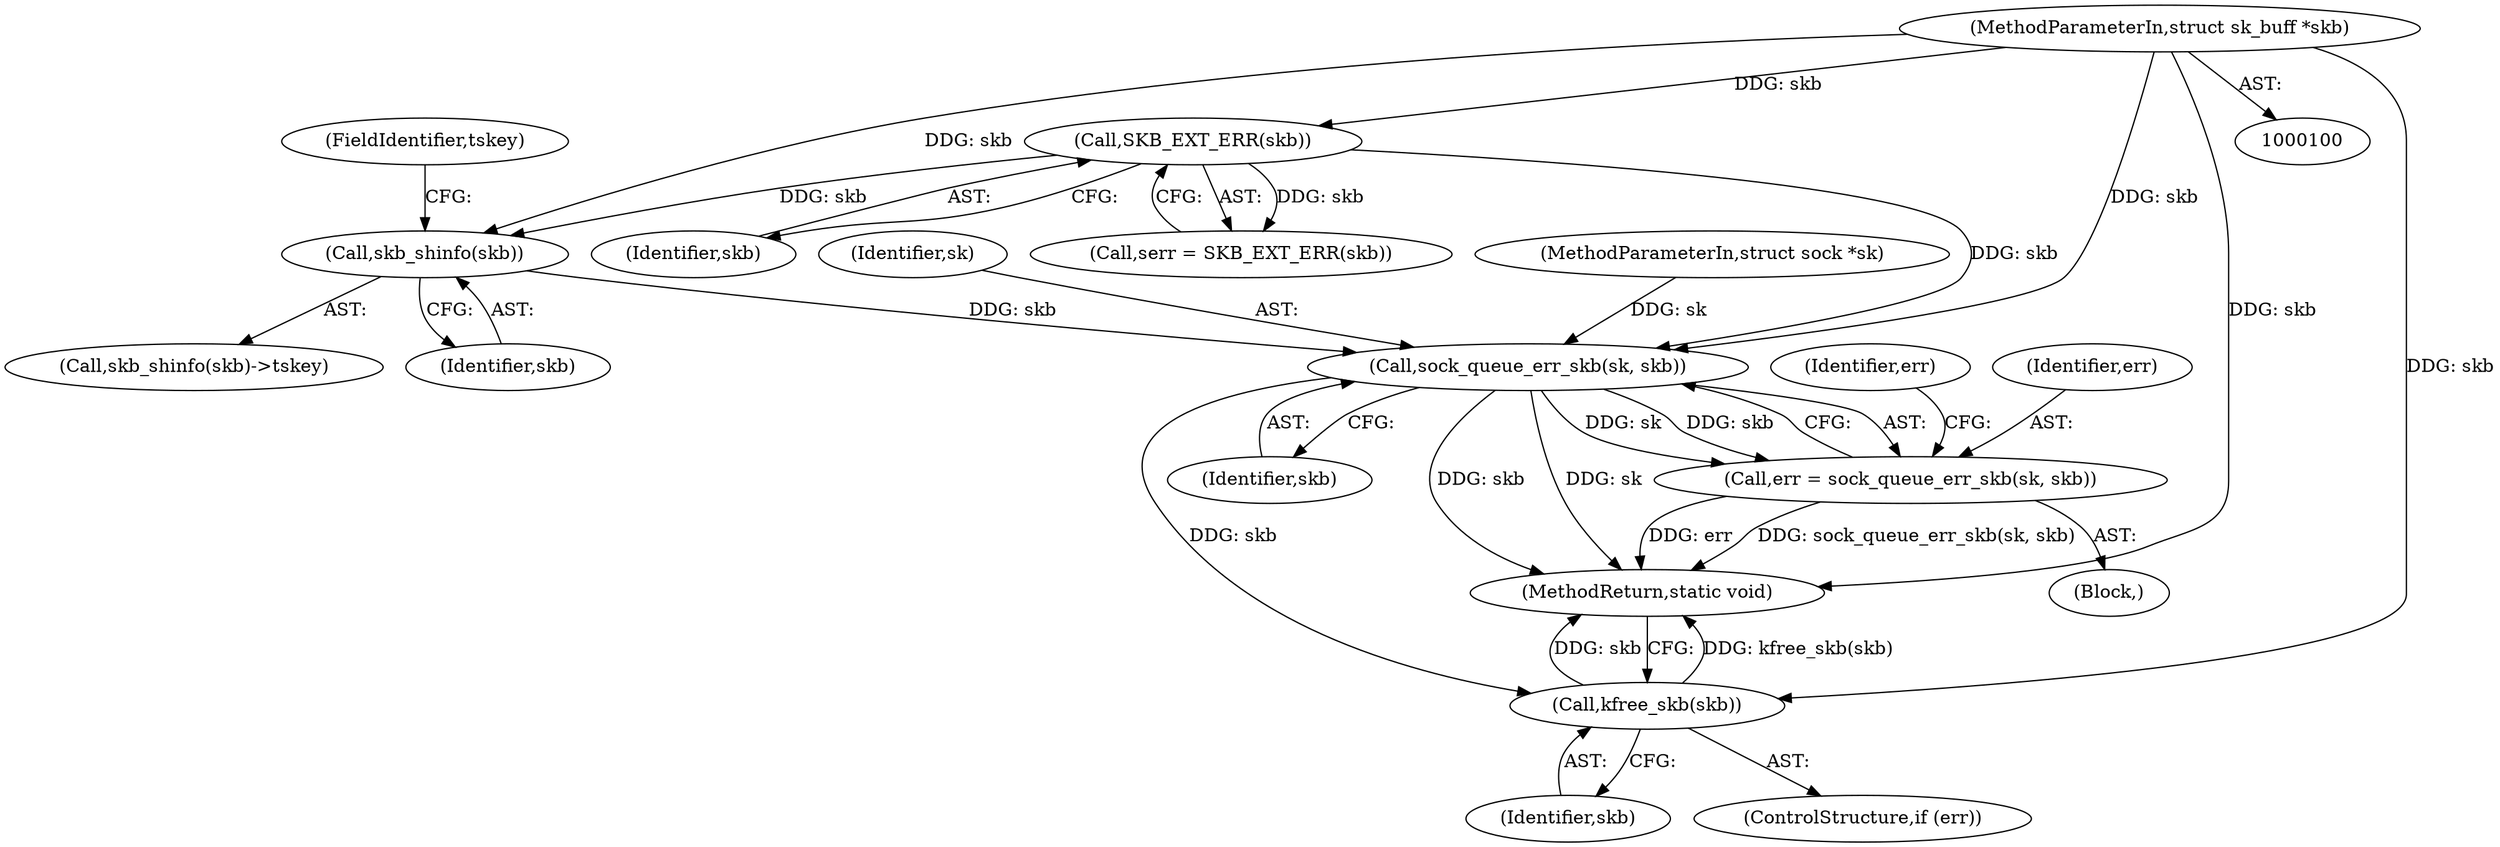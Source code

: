 digraph "0_linux_4ef1b2869447411ad3ef91ad7d4891a83c1a509a@pointer" {
"1000166" [label="(Call,skb_shinfo(skb))"];
"1000118" [label="(Call,SKB_EXT_ERR(skb))"];
"1000101" [label="(MethodParameterIn,struct sk_buff *skb)"];
"1000192" [label="(Call,sock_queue_err_skb(sk, skb))"];
"1000190" [label="(Call,err = sock_queue_err_skb(sk, skb))"];
"1000197" [label="(Call,kfree_skb(skb))"];
"1000194" [label="(Identifier,skb)"];
"1000193" [label="(Identifier,sk)"];
"1000116" [label="(Call,serr = SKB_EXT_ERR(skb))"];
"1000196" [label="(Identifier,err)"];
"1000118" [label="(Call,SKB_EXT_ERR(skb))"];
"1000119" [label="(Identifier,skb)"];
"1000198" [label="(Identifier,skb)"];
"1000190" [label="(Call,err = sock_queue_err_skb(sk, skb))"];
"1000166" [label="(Call,skb_shinfo(skb))"];
"1000167" [label="(Identifier,skb)"];
"1000197" [label="(Call,kfree_skb(skb))"];
"1000105" [label="(Block,)"];
"1000195" [label="(ControlStructure,if (err))"];
"1000102" [label="(MethodParameterIn,struct sock *sk)"];
"1000168" [label="(FieldIdentifier,tskey)"];
"1000199" [label="(MethodReturn,static void)"];
"1000192" [label="(Call,sock_queue_err_skb(sk, skb))"];
"1000165" [label="(Call,skb_shinfo(skb)->tskey)"];
"1000101" [label="(MethodParameterIn,struct sk_buff *skb)"];
"1000191" [label="(Identifier,err)"];
"1000166" -> "1000165"  [label="AST: "];
"1000166" -> "1000167"  [label="CFG: "];
"1000167" -> "1000166"  [label="AST: "];
"1000168" -> "1000166"  [label="CFG: "];
"1000118" -> "1000166"  [label="DDG: skb"];
"1000101" -> "1000166"  [label="DDG: skb"];
"1000166" -> "1000192"  [label="DDG: skb"];
"1000118" -> "1000116"  [label="AST: "];
"1000118" -> "1000119"  [label="CFG: "];
"1000119" -> "1000118"  [label="AST: "];
"1000116" -> "1000118"  [label="CFG: "];
"1000118" -> "1000116"  [label="DDG: skb"];
"1000101" -> "1000118"  [label="DDG: skb"];
"1000118" -> "1000192"  [label="DDG: skb"];
"1000101" -> "1000100"  [label="AST: "];
"1000101" -> "1000199"  [label="DDG: skb"];
"1000101" -> "1000192"  [label="DDG: skb"];
"1000101" -> "1000197"  [label="DDG: skb"];
"1000192" -> "1000190"  [label="AST: "];
"1000192" -> "1000194"  [label="CFG: "];
"1000193" -> "1000192"  [label="AST: "];
"1000194" -> "1000192"  [label="AST: "];
"1000190" -> "1000192"  [label="CFG: "];
"1000192" -> "1000199"  [label="DDG: skb"];
"1000192" -> "1000199"  [label="DDG: sk"];
"1000192" -> "1000190"  [label="DDG: sk"];
"1000192" -> "1000190"  [label="DDG: skb"];
"1000102" -> "1000192"  [label="DDG: sk"];
"1000192" -> "1000197"  [label="DDG: skb"];
"1000190" -> "1000105"  [label="AST: "];
"1000191" -> "1000190"  [label="AST: "];
"1000196" -> "1000190"  [label="CFG: "];
"1000190" -> "1000199"  [label="DDG: err"];
"1000190" -> "1000199"  [label="DDG: sock_queue_err_skb(sk, skb)"];
"1000197" -> "1000195"  [label="AST: "];
"1000197" -> "1000198"  [label="CFG: "];
"1000198" -> "1000197"  [label="AST: "];
"1000199" -> "1000197"  [label="CFG: "];
"1000197" -> "1000199"  [label="DDG: kfree_skb(skb)"];
"1000197" -> "1000199"  [label="DDG: skb"];
}
